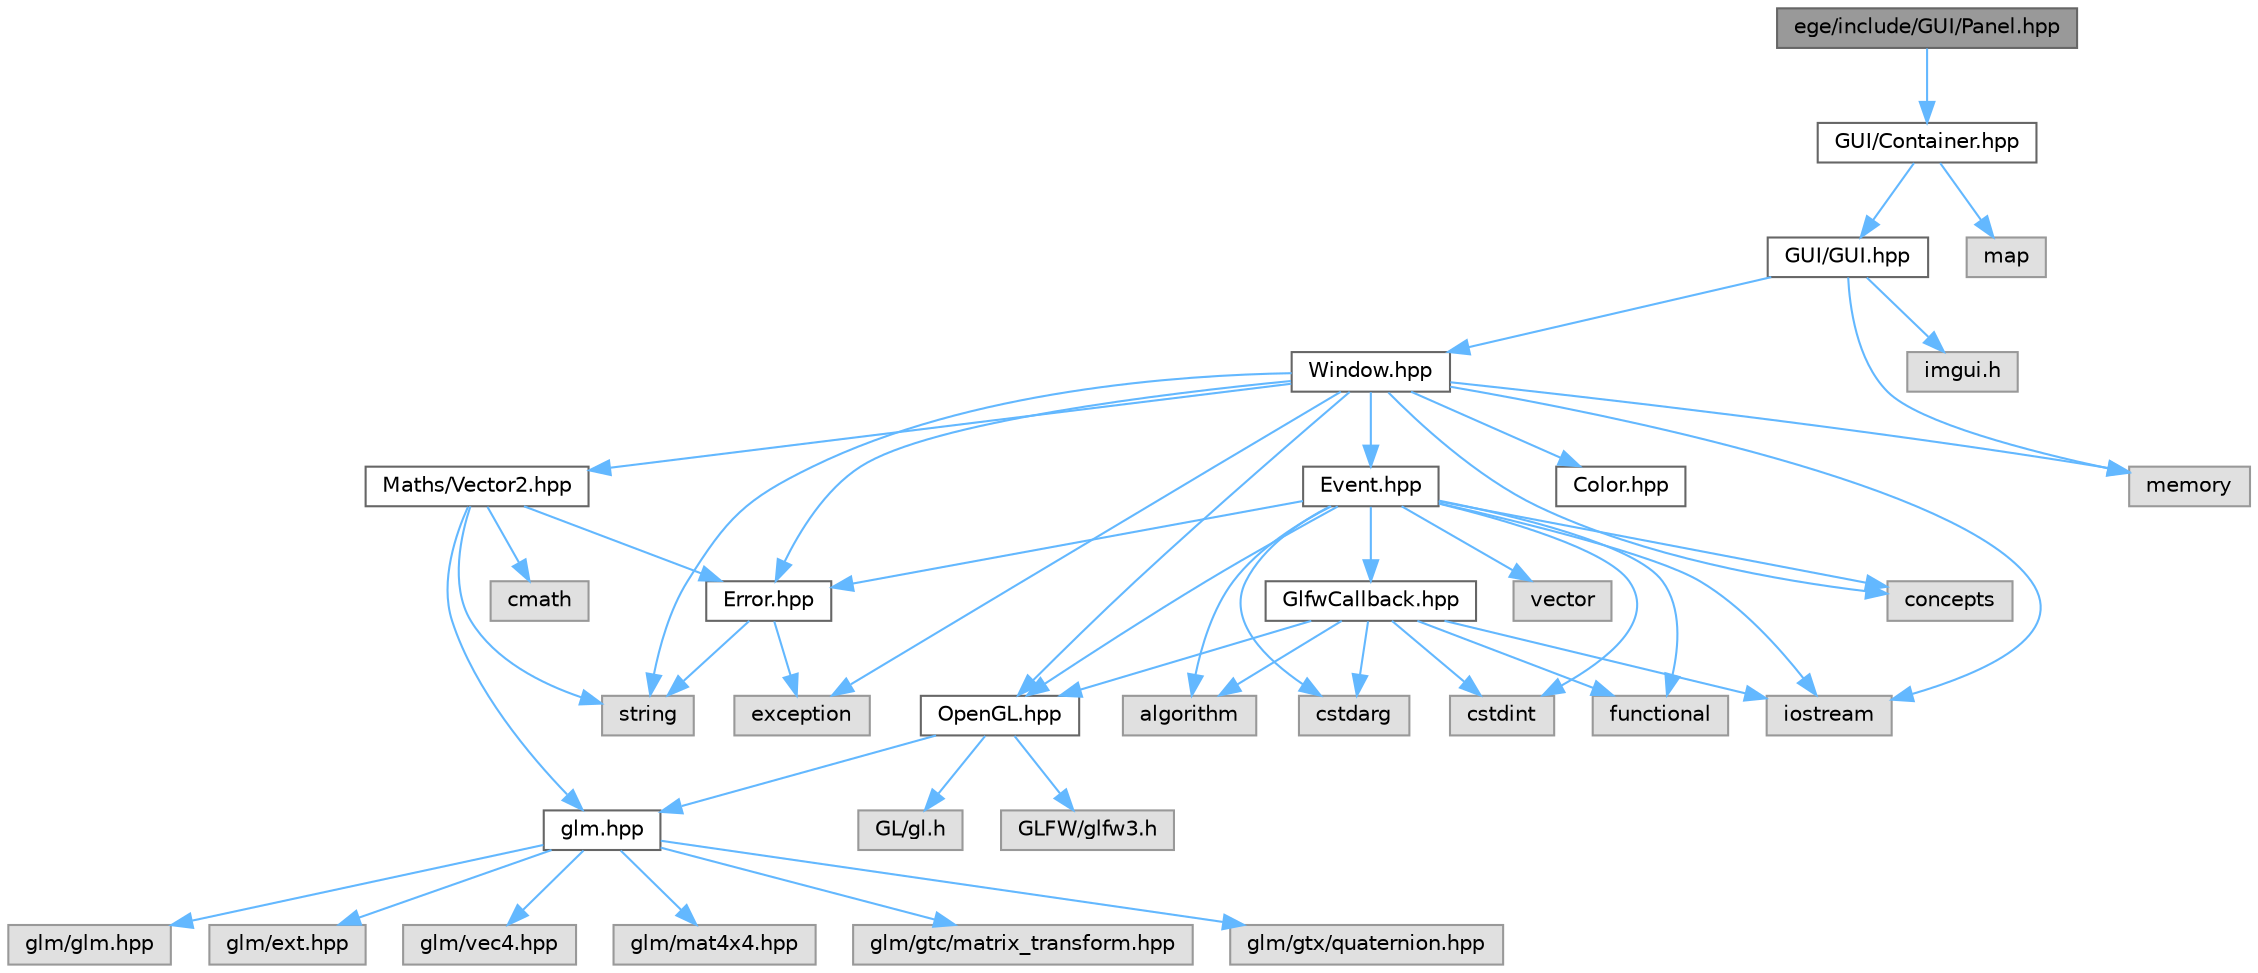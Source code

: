 digraph "ege/include/GUI/Panel.hpp"
{
 // LATEX_PDF_SIZE
  bgcolor="transparent";
  edge [fontname=Helvetica,fontsize=10,labelfontname=Helvetica,labelfontsize=10];
  node [fontname=Helvetica,fontsize=10,shape=box,height=0.2,width=0.4];
  Node1 [id="Node000001",label="ege/include/GUI/Panel.hpp",height=0.2,width=0.4,color="gray40", fillcolor="grey60", style="filled", fontcolor="black",tooltip=" "];
  Node1 -> Node2 [id="edge48_Node000001_Node000002",color="steelblue1",style="solid",tooltip=" "];
  Node2 [id="Node000002",label="GUI/Container.hpp",height=0.2,width=0.4,color="grey40", fillcolor="white", style="filled",URL="$Container_8hpp.html",tooltip=" "];
  Node2 -> Node3 [id="edge49_Node000002_Node000003",color="steelblue1",style="solid",tooltip=" "];
  Node3 [id="Node000003",label="GUI/GUI.hpp",height=0.2,width=0.4,color="grey40", fillcolor="white", style="filled",URL="$GUI_8hpp.html",tooltip=" "];
  Node3 -> Node4 [id="edge50_Node000003_Node000004",color="steelblue1",style="solid",tooltip=" "];
  Node4 [id="Node000004",label="Window.hpp",height=0.2,width=0.4,color="grey40", fillcolor="white", style="filled",URL="$Window_8hpp.html",tooltip="Contains the declaration of the Window class."];
  Node4 -> Node5 [id="edge51_Node000004_Node000005",color="steelblue1",style="solid",tooltip=" "];
  Node5 [id="Node000005",label="Color.hpp",height=0.2,width=0.4,color="grey40", fillcolor="white", style="filled",URL="$Color_8hpp.html",tooltip="Defines the Color class for representing RGBA colors."];
  Node4 -> Node6 [id="edge52_Node000004_Node000006",color="steelblue1",style="solid",tooltip=" "];
  Node6 [id="Node000006",label="Error.hpp",height=0.2,width=0.4,color="grey40", fillcolor="white", style="filled",URL="$Error_8hpp.html",tooltip="Defines the Error class for the ETIB Game Engine."];
  Node6 -> Node7 [id="edge53_Node000006_Node000007",color="steelblue1",style="solid",tooltip=" "];
  Node7 [id="Node000007",label="exception",height=0.2,width=0.4,color="grey60", fillcolor="#E0E0E0", style="filled",tooltip=" "];
  Node6 -> Node8 [id="edge54_Node000006_Node000008",color="steelblue1",style="solid",tooltip=" "];
  Node8 [id="Node000008",label="string",height=0.2,width=0.4,color="grey60", fillcolor="#E0E0E0", style="filled",tooltip=" "];
  Node4 -> Node9 [id="edge55_Node000004_Node000009",color="steelblue1",style="solid",tooltip=" "];
  Node9 [id="Node000009",label="Event.hpp",height=0.2,width=0.4,color="grey40", fillcolor="white", style="filled",URL="$Event_8hpp.html",tooltip="Contains the declaration of the Eventindow class."];
  Node9 -> Node6 [id="edge56_Node000009_Node000006",color="steelblue1",style="solid",tooltip=" "];
  Node9 -> Node10 [id="edge57_Node000009_Node000010",color="steelblue1",style="solid",tooltip=" "];
  Node10 [id="Node000010",label="GlfwCallback.hpp",height=0.2,width=0.4,color="grey40", fillcolor="white", style="filled",URL="$GlfwCallback_8hpp.html",tooltip=" "];
  Node10 -> Node11 [id="edge58_Node000010_Node000011",color="steelblue1",style="solid",tooltip=" "];
  Node11 [id="Node000011",label="OpenGL.hpp",height=0.2,width=0.4,color="grey40", fillcolor="white", style="filled",URL="$OpenGL_8hpp.html",tooltip=" "];
  Node11 -> Node12 [id="edge59_Node000011_Node000012",color="steelblue1",style="solid",tooltip=" "];
  Node12 [id="Node000012",label="glm.hpp",height=0.2,width=0.4,color="grey40", fillcolor="white", style="filled",URL="$glm_8hpp.html",tooltip=" "];
  Node12 -> Node13 [id="edge60_Node000012_Node000013",color="steelblue1",style="solid",tooltip=" "];
  Node13 [id="Node000013",label="glm/glm.hpp",height=0.2,width=0.4,color="grey60", fillcolor="#E0E0E0", style="filled",tooltip=" "];
  Node12 -> Node14 [id="edge61_Node000012_Node000014",color="steelblue1",style="solid",tooltip=" "];
  Node14 [id="Node000014",label="glm/ext.hpp",height=0.2,width=0.4,color="grey60", fillcolor="#E0E0E0", style="filled",tooltip=" "];
  Node12 -> Node15 [id="edge62_Node000012_Node000015",color="steelblue1",style="solid",tooltip=" "];
  Node15 [id="Node000015",label="glm/vec4.hpp",height=0.2,width=0.4,color="grey60", fillcolor="#E0E0E0", style="filled",tooltip=" "];
  Node12 -> Node16 [id="edge63_Node000012_Node000016",color="steelblue1",style="solid",tooltip=" "];
  Node16 [id="Node000016",label="glm/mat4x4.hpp",height=0.2,width=0.4,color="grey60", fillcolor="#E0E0E0", style="filled",tooltip=" "];
  Node12 -> Node17 [id="edge64_Node000012_Node000017",color="steelblue1",style="solid",tooltip=" "];
  Node17 [id="Node000017",label="glm/gtc/matrix_transform.hpp",height=0.2,width=0.4,color="grey60", fillcolor="#E0E0E0", style="filled",tooltip=" "];
  Node12 -> Node18 [id="edge65_Node000012_Node000018",color="steelblue1",style="solid",tooltip=" "];
  Node18 [id="Node000018",label="glm/gtx/quaternion.hpp",height=0.2,width=0.4,color="grey60", fillcolor="#E0E0E0", style="filled",tooltip=" "];
  Node11 -> Node19 [id="edge66_Node000011_Node000019",color="steelblue1",style="solid",tooltip=" "];
  Node19 [id="Node000019",label="GL/gl.h",height=0.2,width=0.4,color="grey60", fillcolor="#E0E0E0", style="filled",tooltip=" "];
  Node11 -> Node20 [id="edge67_Node000011_Node000020",color="steelblue1",style="solid",tooltip=" "];
  Node20 [id="Node000020",label="GLFW/glfw3.h",height=0.2,width=0.4,color="grey60", fillcolor="#E0E0E0", style="filled",tooltip=" "];
  Node10 -> Node21 [id="edge68_Node000010_Node000021",color="steelblue1",style="solid",tooltip=" "];
  Node21 [id="Node000021",label="algorithm",height=0.2,width=0.4,color="grey60", fillcolor="#E0E0E0", style="filled",tooltip=" "];
  Node10 -> Node22 [id="edge69_Node000010_Node000022",color="steelblue1",style="solid",tooltip=" "];
  Node22 [id="Node000022",label="cstdarg",height=0.2,width=0.4,color="grey60", fillcolor="#E0E0E0", style="filled",tooltip=" "];
  Node10 -> Node23 [id="edge70_Node000010_Node000023",color="steelblue1",style="solid",tooltip=" "];
  Node23 [id="Node000023",label="cstdint",height=0.2,width=0.4,color="grey60", fillcolor="#E0E0E0", style="filled",tooltip=" "];
  Node10 -> Node24 [id="edge71_Node000010_Node000024",color="steelblue1",style="solid",tooltip=" "];
  Node24 [id="Node000024",label="functional",height=0.2,width=0.4,color="grey60", fillcolor="#E0E0E0", style="filled",tooltip=" "];
  Node10 -> Node25 [id="edge72_Node000010_Node000025",color="steelblue1",style="solid",tooltip=" "];
  Node25 [id="Node000025",label="iostream",height=0.2,width=0.4,color="grey60", fillcolor="#E0E0E0", style="filled",tooltip=" "];
  Node9 -> Node11 [id="edge73_Node000009_Node000011",color="steelblue1",style="solid",tooltip=" "];
  Node9 -> Node21 [id="edge74_Node000009_Node000021",color="steelblue1",style="solid",tooltip=" "];
  Node9 -> Node26 [id="edge75_Node000009_Node000026",color="steelblue1",style="solid",tooltip=" "];
  Node26 [id="Node000026",label="concepts",height=0.2,width=0.4,color="grey60", fillcolor="#E0E0E0", style="filled",tooltip=" "];
  Node9 -> Node22 [id="edge76_Node000009_Node000022",color="steelblue1",style="solid",tooltip=" "];
  Node9 -> Node23 [id="edge77_Node000009_Node000023",color="steelblue1",style="solid",tooltip=" "];
  Node9 -> Node24 [id="edge78_Node000009_Node000024",color="steelblue1",style="solid",tooltip=" "];
  Node9 -> Node25 [id="edge79_Node000009_Node000025",color="steelblue1",style="solid",tooltip=" "];
  Node9 -> Node27 [id="edge80_Node000009_Node000027",color="steelblue1",style="solid",tooltip=" "];
  Node27 [id="Node000027",label="vector",height=0.2,width=0.4,color="grey60", fillcolor="#E0E0E0", style="filled",tooltip=" "];
  Node4 -> Node28 [id="edge81_Node000004_Node000028",color="steelblue1",style="solid",tooltip=" "];
  Node28 [id="Node000028",label="Maths/Vector2.hpp",height=0.2,width=0.4,color="grey40", fillcolor="white", style="filled",URL="$Vector2_8hpp.html",tooltip="Defines the Vector2 class for representing 2D vectors."];
  Node28 -> Node6 [id="edge82_Node000028_Node000006",color="steelblue1",style="solid",tooltip=" "];
  Node28 -> Node12 [id="edge83_Node000028_Node000012",color="steelblue1",style="solid",tooltip=" "];
  Node28 -> Node29 [id="edge84_Node000028_Node000029",color="steelblue1",style="solid",tooltip=" "];
  Node29 [id="Node000029",label="cmath",height=0.2,width=0.4,color="grey60", fillcolor="#E0E0E0", style="filled",tooltip=" "];
  Node28 -> Node8 [id="edge85_Node000028_Node000008",color="steelblue1",style="solid",tooltip=" "];
  Node4 -> Node11 [id="edge86_Node000004_Node000011",color="steelblue1",style="solid",tooltip=" "];
  Node4 -> Node26 [id="edge87_Node000004_Node000026",color="steelblue1",style="solid",tooltip=" "];
  Node4 -> Node7 [id="edge88_Node000004_Node000007",color="steelblue1",style="solid",tooltip=" "];
  Node4 -> Node25 [id="edge89_Node000004_Node000025",color="steelblue1",style="solid",tooltip=" "];
  Node4 -> Node30 [id="edge90_Node000004_Node000030",color="steelblue1",style="solid",tooltip=" "];
  Node30 [id="Node000030",label="memory",height=0.2,width=0.4,color="grey60", fillcolor="#E0E0E0", style="filled",tooltip=" "];
  Node4 -> Node8 [id="edge91_Node000004_Node000008",color="steelblue1",style="solid",tooltip=" "];
  Node3 -> Node30 [id="edge92_Node000003_Node000030",color="steelblue1",style="solid",tooltip=" "];
  Node3 -> Node31 [id="edge93_Node000003_Node000031",color="steelblue1",style="solid",tooltip=" "];
  Node31 [id="Node000031",label="imgui.h",height=0.2,width=0.4,color="grey60", fillcolor="#E0E0E0", style="filled",tooltip=" "];
  Node2 -> Node32 [id="edge94_Node000002_Node000032",color="steelblue1",style="solid",tooltip=" "];
  Node32 [id="Node000032",label="map",height=0.2,width=0.4,color="grey60", fillcolor="#E0E0E0", style="filled",tooltip=" "];
}
